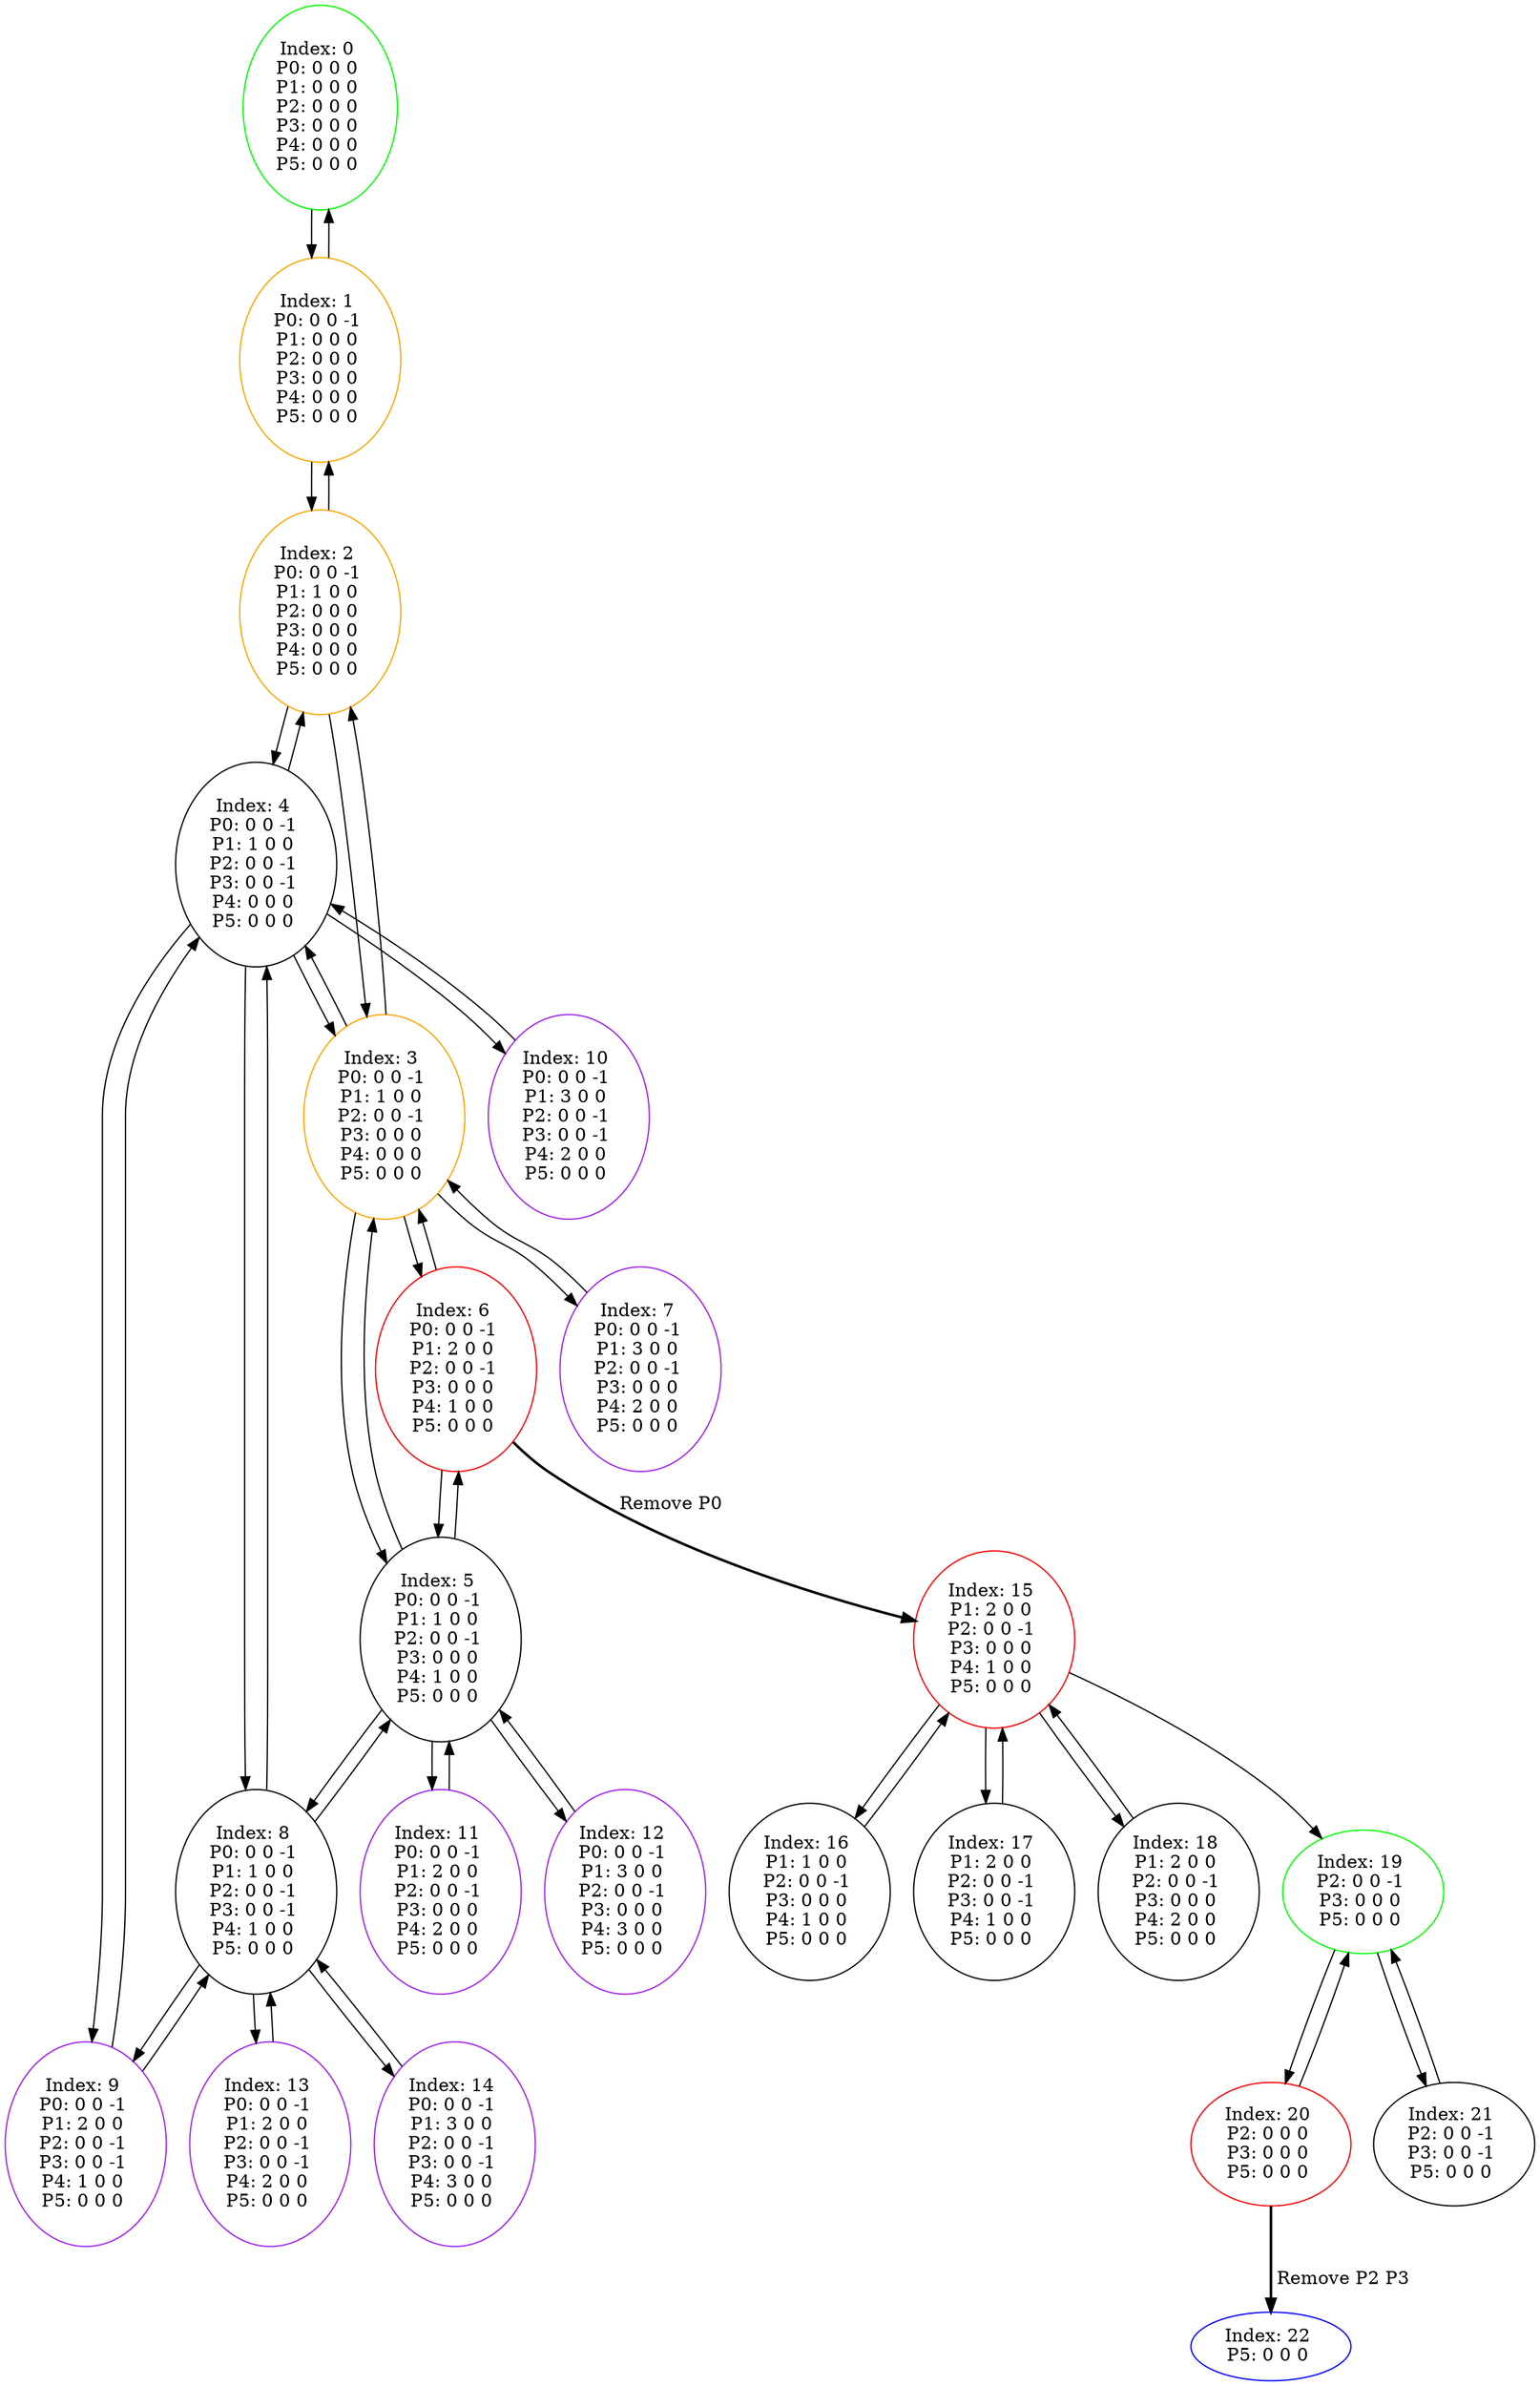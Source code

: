 digraph G {
color = "black"
0[label = "Index: 0 
P0: 0 0 0 
P1: 0 0 0 
P2: 0 0 0 
P3: 0 0 0 
P4: 0 0 0 
P5: 0 0 0 
", color = "green"]
1[label = "Index: 1 
P0: 0 0 -1 
P1: 0 0 0 
P2: 0 0 0 
P3: 0 0 0 
P4: 0 0 0 
P5: 0 0 0 
", color = "orange"]
2[label = "Index: 2 
P0: 0 0 -1 
P1: 1 0 0 
P2: 0 0 0 
P3: 0 0 0 
P4: 0 0 0 
P5: 0 0 0 
", color = "orange"]
3[label = "Index: 3 
P0: 0 0 -1 
P1: 1 0 0 
P2: 0 0 -1 
P3: 0 0 0 
P4: 0 0 0 
P5: 0 0 0 
", color = "orange"]
4[label = "Index: 4 
P0: 0 0 -1 
P1: 1 0 0 
P2: 0 0 -1 
P3: 0 0 -1 
P4: 0 0 0 
P5: 0 0 0 
"]
5[label = "Index: 5 
P0: 0 0 -1 
P1: 1 0 0 
P2: 0 0 -1 
P3: 0 0 0 
P4: 1 0 0 
P5: 0 0 0 
"]
6[label = "Index: 6 
P0: 0 0 -1 
P1: 2 0 0 
P2: 0 0 -1 
P3: 0 0 0 
P4: 1 0 0 
P5: 0 0 0 
", color = "red"]
7[label = "Index: 7 
P0: 0 0 -1 
P1: 3 0 0 
P2: 0 0 -1 
P3: 0 0 0 
P4: 2 0 0 
P5: 0 0 0 
", color = "purple"]
8[label = "Index: 8 
P0: 0 0 -1 
P1: 1 0 0 
P2: 0 0 -1 
P3: 0 0 -1 
P4: 1 0 0 
P5: 0 0 0 
"]
9[label = "Index: 9 
P0: 0 0 -1 
P1: 2 0 0 
P2: 0 0 -1 
P3: 0 0 -1 
P4: 1 0 0 
P5: 0 0 0 
", color = "purple"]
10[label = "Index: 10 
P0: 0 0 -1 
P1: 3 0 0 
P2: 0 0 -1 
P3: 0 0 -1 
P4: 2 0 0 
P5: 0 0 0 
", color = "purple"]
11[label = "Index: 11 
P0: 0 0 -1 
P1: 2 0 0 
P2: 0 0 -1 
P3: 0 0 0 
P4: 2 0 0 
P5: 0 0 0 
", color = "purple"]
12[label = "Index: 12 
P0: 0 0 -1 
P1: 3 0 0 
P2: 0 0 -1 
P3: 0 0 0 
P4: 3 0 0 
P5: 0 0 0 
", color = "purple"]
13[label = "Index: 13 
P0: 0 0 -1 
P1: 2 0 0 
P2: 0 0 -1 
P3: 0 0 -1 
P4: 2 0 0 
P5: 0 0 0 
", color = "purple"]
14[label = "Index: 14 
P0: 0 0 -1 
P1: 3 0 0 
P2: 0 0 -1 
P3: 0 0 -1 
P4: 3 0 0 
P5: 0 0 0 
", color = "purple"]
15[label = "Index: 15 
P1: 2 0 0 
P2: 0 0 -1 
P3: 0 0 0 
P4: 1 0 0 
P5: 0 0 0 
", color = "red"]
16[label = "Index: 16 
P1: 1 0 0 
P2: 0 0 -1 
P3: 0 0 0 
P4: 1 0 0 
P5: 0 0 0 
"]
17[label = "Index: 17 
P1: 2 0 0 
P2: 0 0 -1 
P3: 0 0 -1 
P4: 1 0 0 
P5: 0 0 0 
"]
18[label = "Index: 18 
P1: 2 0 0 
P2: 0 0 -1 
P3: 0 0 0 
P4: 2 0 0 
P5: 0 0 0 
"]
19[label = "Index: 19 
P2: 0 0 -1 
P3: 0 0 0 
P5: 0 0 0 
", color = "green"]
20[label = "Index: 20 
P2: 0 0 0 
P3: 0 0 0 
P5: 0 0 0 
", color = "red"]
21[label = "Index: 21 
P2: 0 0 -1 
P3: 0 0 -1 
P5: 0 0 0 
"]
22[label = "Index: 22 
P5: 0 0 0 
", color = "blue"]
0 -> 1

1 -> 0
1 -> 2

2 -> 1
2 -> 3
2 -> 4

3 -> 2
3 -> 4
3 -> 5
3 -> 6
3 -> 7

4 -> 2
4 -> 3
4 -> 8
4 -> 9
4 -> 10

5 -> 3
5 -> 6
5 -> 8
5 -> 11
5 -> 12

6 -> 3
6 -> 5
6 -> 15[style=bold label=" Remove P0 "];


7 -> 3

8 -> 4
8 -> 5
8 -> 9
8 -> 13
8 -> 14

9 -> 4
9 -> 8

10 -> 4

11 -> 5

12 -> 5

13 -> 8

14 -> 8

15 -> 16
15 -> 17
15 -> 18
15 -> 19

16 -> 15

17 -> 15

18 -> 15

19 -> 20
19 -> 21

20 -> 19
20 -> 22[style=bold label=" Remove P2 P3 "];


21 -> 19

}
